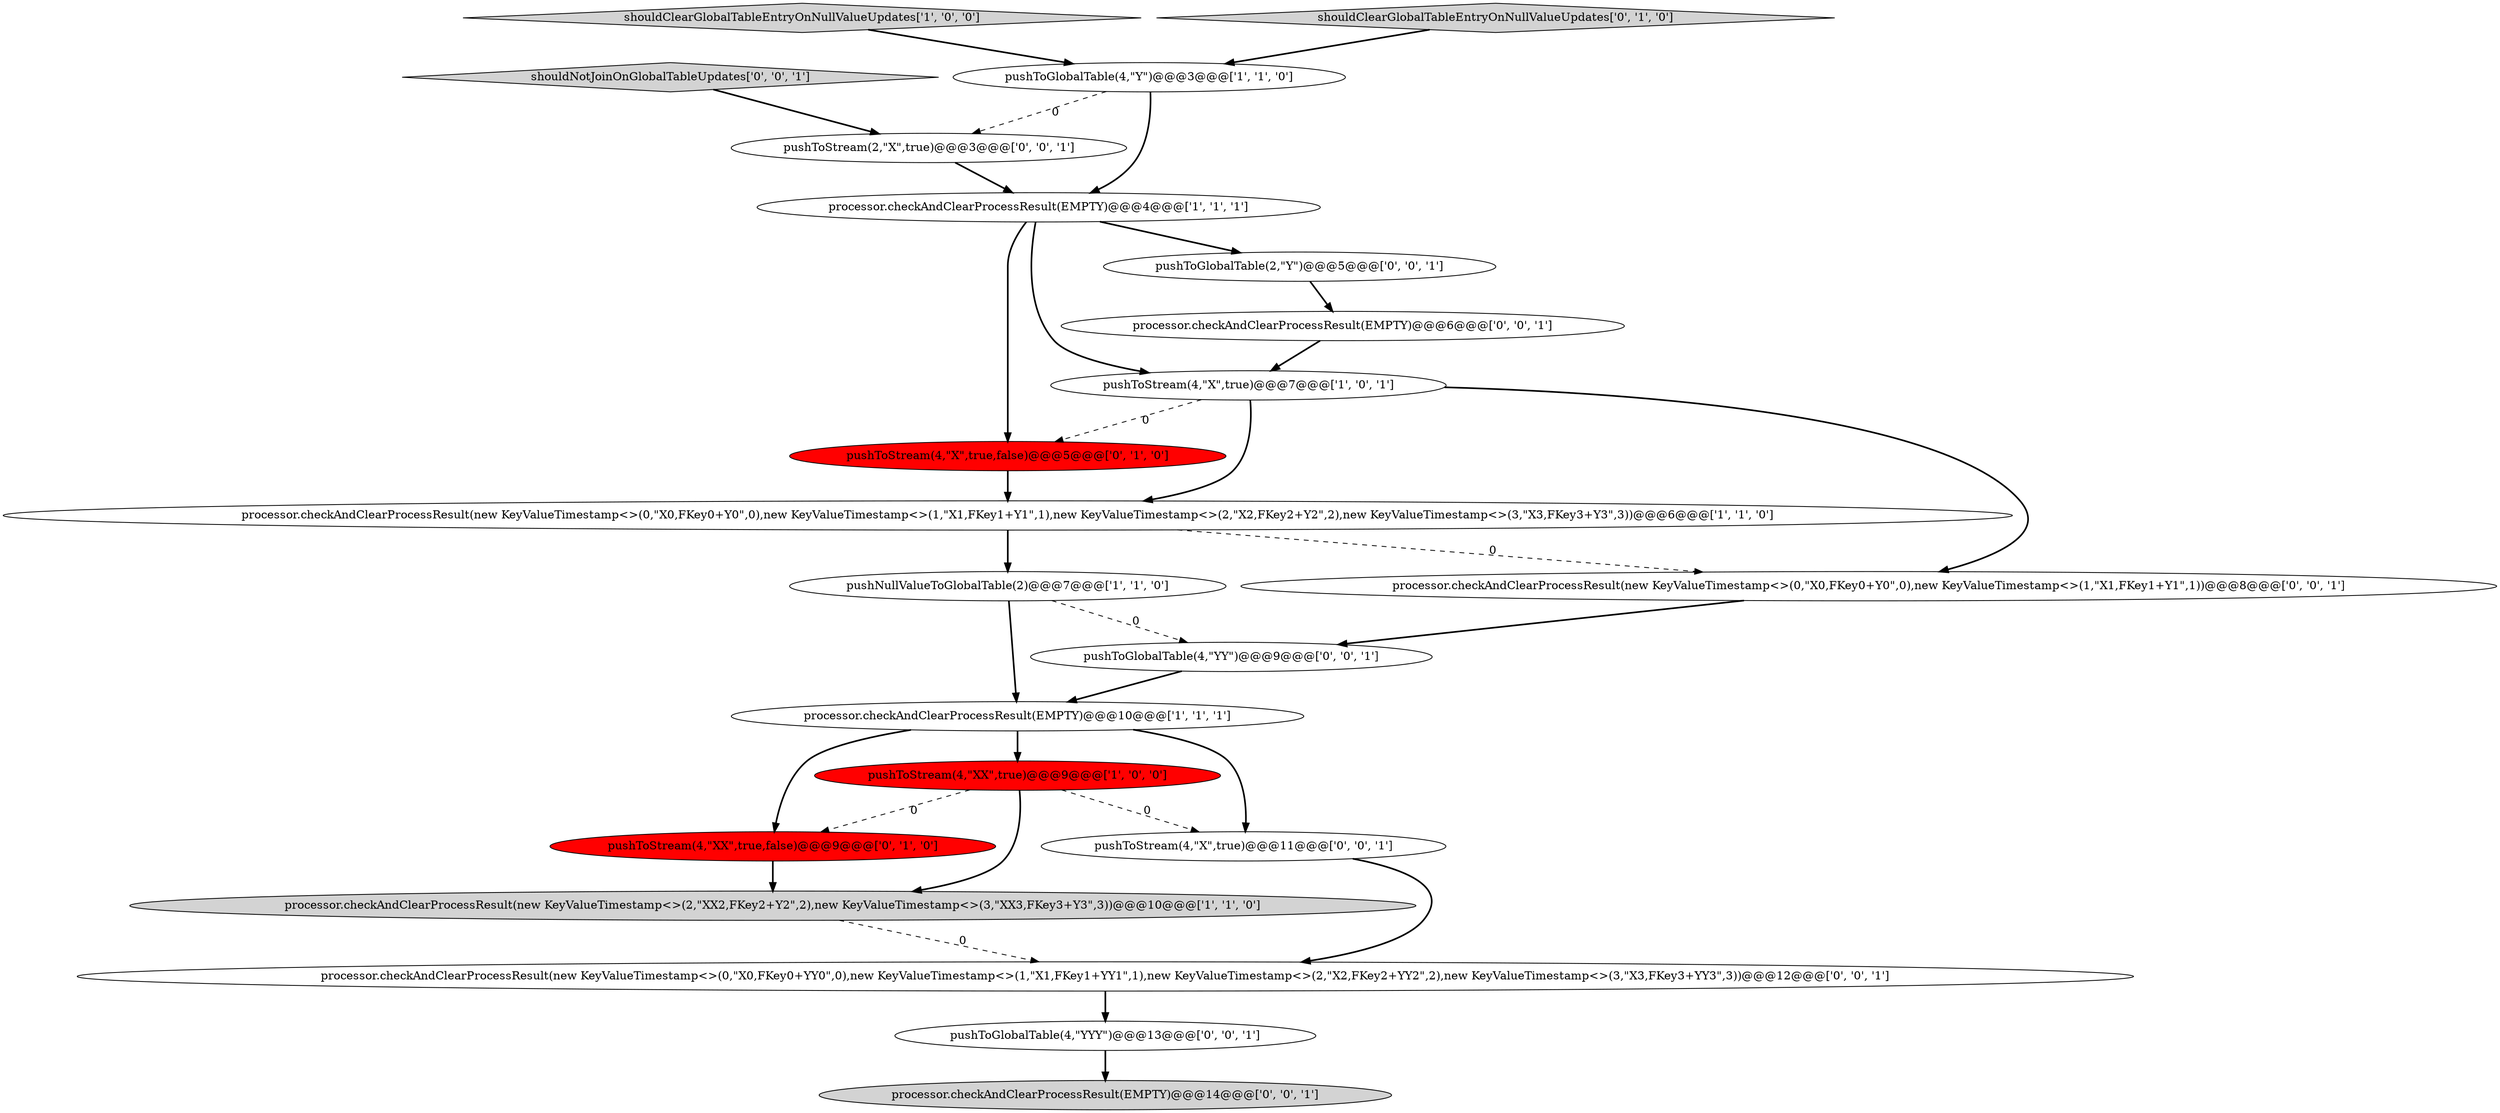 digraph {
12 [style = filled, label = "pushToGlobalTable(4,\"YYY\")@@@13@@@['0', '0', '1']", fillcolor = white, shape = ellipse image = "AAA0AAABBB3BBB"];
2 [style = filled, label = "pushToStream(4,\"XX\",true)@@@9@@@['1', '0', '0']", fillcolor = red, shape = ellipse image = "AAA1AAABBB1BBB"];
10 [style = filled, label = "pushToStream(4,\"X\",true,false)@@@5@@@['0', '1', '0']", fillcolor = red, shape = ellipse image = "AAA1AAABBB2BBB"];
17 [style = filled, label = "pushToGlobalTable(2,\"Y\")@@@5@@@['0', '0', '1']", fillcolor = white, shape = ellipse image = "AAA0AAABBB3BBB"];
18 [style = filled, label = "processor.checkAndClearProcessResult(EMPTY)@@@14@@@['0', '0', '1']", fillcolor = lightgray, shape = ellipse image = "AAA0AAABBB3BBB"];
7 [style = filled, label = "processor.checkAndClearProcessResult(EMPTY)@@@4@@@['1', '1', '1']", fillcolor = white, shape = ellipse image = "AAA0AAABBB1BBB"];
19 [style = filled, label = "pushToGlobalTable(4,\"YY\")@@@9@@@['0', '0', '1']", fillcolor = white, shape = ellipse image = "AAA0AAABBB3BBB"];
1 [style = filled, label = "pushNullValueToGlobalTable(2)@@@7@@@['1', '1', '0']", fillcolor = white, shape = ellipse image = "AAA0AAABBB1BBB"];
0 [style = filled, label = "pushToGlobalTable(4,\"Y\")@@@3@@@['1', '1', '0']", fillcolor = white, shape = ellipse image = "AAA0AAABBB1BBB"];
5 [style = filled, label = "processor.checkAndClearProcessResult(new KeyValueTimestamp<>(0,\"X0,FKey0+Y0\",0),new KeyValueTimestamp<>(1,\"X1,FKey1+Y1\",1),new KeyValueTimestamp<>(2,\"X2,FKey2+Y2\",2),new KeyValueTimestamp<>(3,\"X3,FKey3+Y3\",3))@@@6@@@['1', '1', '0']", fillcolor = white, shape = ellipse image = "AAA0AAABBB1BBB"];
4 [style = filled, label = "shouldClearGlobalTableEntryOnNullValueUpdates['1', '0', '0']", fillcolor = lightgray, shape = diamond image = "AAA0AAABBB1BBB"];
6 [style = filled, label = "pushToStream(4,\"X\",true)@@@7@@@['1', '0', '1']", fillcolor = white, shape = ellipse image = "AAA0AAABBB1BBB"];
13 [style = filled, label = "shouldNotJoinOnGlobalTableUpdates['0', '0', '1']", fillcolor = lightgray, shape = diamond image = "AAA0AAABBB3BBB"];
9 [style = filled, label = "shouldClearGlobalTableEntryOnNullValueUpdates['0', '1', '0']", fillcolor = lightgray, shape = diamond image = "AAA0AAABBB2BBB"];
15 [style = filled, label = "processor.checkAndClearProcessResult(EMPTY)@@@6@@@['0', '0', '1']", fillcolor = white, shape = ellipse image = "AAA0AAABBB3BBB"];
16 [style = filled, label = "processor.checkAndClearProcessResult(new KeyValueTimestamp<>(0,\"X0,FKey0+Y0\",0),new KeyValueTimestamp<>(1,\"X1,FKey1+Y1\",1))@@@8@@@['0', '0', '1']", fillcolor = white, shape = ellipse image = "AAA0AAABBB3BBB"];
14 [style = filled, label = "pushToStream(2,\"X\",true)@@@3@@@['0', '0', '1']", fillcolor = white, shape = ellipse image = "AAA0AAABBB3BBB"];
3 [style = filled, label = "processor.checkAndClearProcessResult(new KeyValueTimestamp<>(2,\"XX2,FKey2+Y2\",2),new KeyValueTimestamp<>(3,\"XX3,FKey3+Y3\",3))@@@10@@@['1', '1', '0']", fillcolor = lightgray, shape = ellipse image = "AAA0AAABBB1BBB"];
20 [style = filled, label = "pushToStream(4,\"X\",true)@@@11@@@['0', '0', '1']", fillcolor = white, shape = ellipse image = "AAA0AAABBB3BBB"];
21 [style = filled, label = "processor.checkAndClearProcessResult(new KeyValueTimestamp<>(0,\"X0,FKey0+YY0\",0),new KeyValueTimestamp<>(1,\"X1,FKey1+YY1\",1),new KeyValueTimestamp<>(2,\"X2,FKey2+YY2\",2),new KeyValueTimestamp<>(3,\"X3,FKey3+YY3\",3))@@@12@@@['0', '0', '1']", fillcolor = white, shape = ellipse image = "AAA0AAABBB3BBB"];
8 [style = filled, label = "processor.checkAndClearProcessResult(EMPTY)@@@10@@@['1', '1', '1']", fillcolor = white, shape = ellipse image = "AAA0AAABBB1BBB"];
11 [style = filled, label = "pushToStream(4,\"XX\",true,false)@@@9@@@['0', '1', '0']", fillcolor = red, shape = ellipse image = "AAA1AAABBB2BBB"];
1->8 [style = bold, label=""];
7->17 [style = bold, label=""];
9->0 [style = bold, label=""];
2->20 [style = dashed, label="0"];
3->21 [style = dashed, label="0"];
7->10 [style = bold, label=""];
2->3 [style = bold, label=""];
1->19 [style = dashed, label="0"];
15->6 [style = bold, label=""];
16->19 [style = bold, label=""];
19->8 [style = bold, label=""];
4->0 [style = bold, label=""];
14->7 [style = bold, label=""];
0->7 [style = bold, label=""];
21->12 [style = bold, label=""];
20->21 [style = bold, label=""];
6->10 [style = dashed, label="0"];
0->14 [style = dashed, label="0"];
5->16 [style = dashed, label="0"];
5->1 [style = bold, label=""];
6->5 [style = bold, label=""];
8->20 [style = bold, label=""];
10->5 [style = bold, label=""];
8->2 [style = bold, label=""];
11->3 [style = bold, label=""];
6->16 [style = bold, label=""];
7->6 [style = bold, label=""];
12->18 [style = bold, label=""];
17->15 [style = bold, label=""];
2->11 [style = dashed, label="0"];
8->11 [style = bold, label=""];
13->14 [style = bold, label=""];
}
